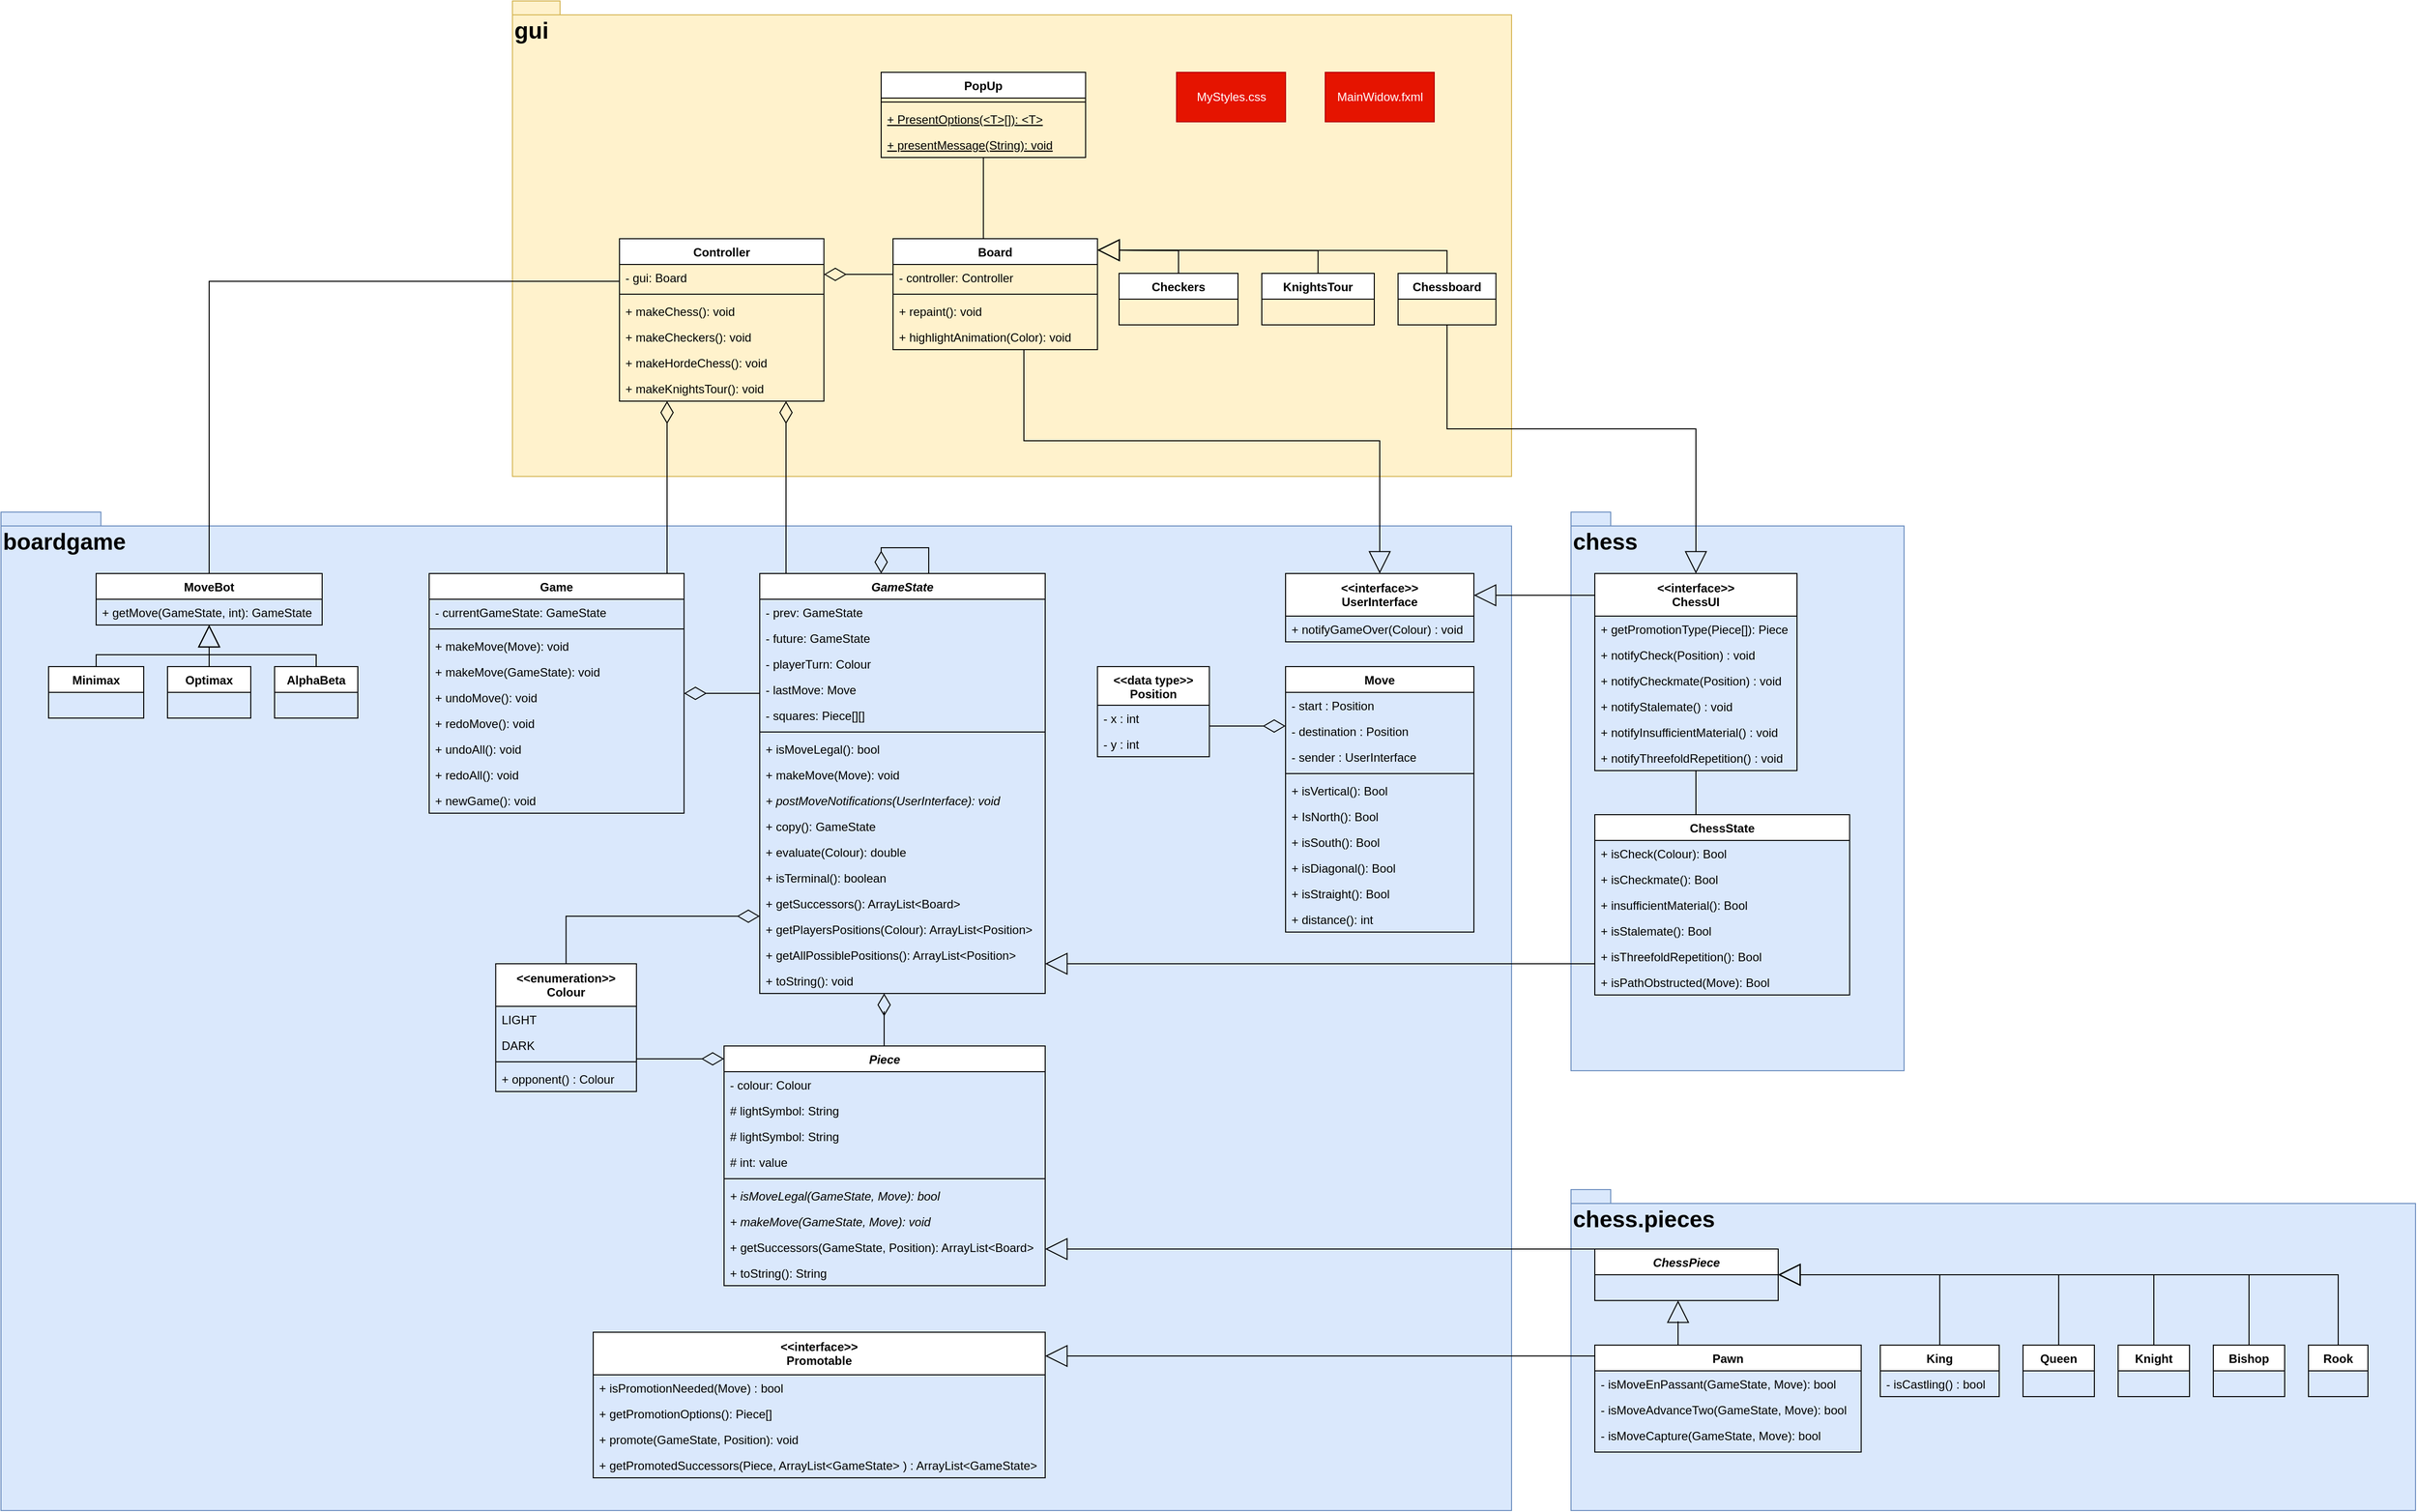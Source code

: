 <mxfile version="13.4.5" type="device"><diagram id="RmqlRYl5a3KpoIlnTrcU" name="Page-1"><mxGraphModel dx="1929" dy="1563" grid="1" gridSize="10" guides="1" tooltips="1" connect="1" arrows="1" fold="1" page="1" pageScale="1" pageWidth="827" pageHeight="1169" math="0" shadow="0"><root><mxCell id="0"/><mxCell id="1" parent="0"/><mxCell id="LB24C9FjDarHOe_F_LBG-1" value="&lt;span style=&quot;font-size: 23px&quot;&gt;gui&lt;/span&gt;" style="shape=folder;fontStyle=1;spacingTop=10;tabWidth=40;tabHeight=14;tabPosition=left;html=1;verticalAlign=top;align=left;fillColor=#fff2cc;strokeColor=#d6b656;" parent="1" vertex="1"><mxGeometry x="2664" y="110" width="1008" height="480" as="geometry"/></mxCell><mxCell id="LB24C9FjDarHOe_F_LBG-2" value="PopUp" style="swimlane;fontStyle=1;align=center;verticalAlign=top;childLayout=stackLayout;horizontal=1;startSize=26;horizontalStack=0;resizeParent=1;resizeParentMax=0;resizeLast=0;collapsible=1;marginBottom=0;" parent="1" vertex="1"><mxGeometry x="3036" y="182" width="206.25" height="86" as="geometry"><mxRectangle x="275" y="390" width="70" height="26" as="alternateBounds"/></mxGeometry></mxCell><mxCell id="LB24C9FjDarHOe_F_LBG-3" value="" style="line;strokeWidth=1;fillColor=none;align=left;verticalAlign=middle;spacingTop=-1;spacingLeft=3;spacingRight=3;rotatable=0;labelPosition=right;points=[];portConstraint=eastwest;" parent="LB24C9FjDarHOe_F_LBG-2" vertex="1"><mxGeometry y="26" width="206.25" height="8" as="geometry"/></mxCell><mxCell id="LB24C9FjDarHOe_F_LBG-4" value="+ PresentOptions(&lt;T&gt;[]): &lt;T&gt;" style="text;strokeColor=none;fillColor=none;align=left;verticalAlign=top;spacingLeft=4;spacingRight=4;overflow=hidden;rotatable=0;points=[[0,0.5],[1,0.5]];portConstraint=eastwest;fontStyle=4" parent="LB24C9FjDarHOe_F_LBG-2" vertex="1"><mxGeometry y="34" width="206.25" height="26" as="geometry"/></mxCell><mxCell id="LB24C9FjDarHOe_F_LBG-5" value="+ presentMessage(String): void" style="text;strokeColor=none;fillColor=none;align=left;verticalAlign=top;spacingLeft=4;spacingRight=4;overflow=hidden;rotatable=0;points=[[0,0.5],[1,0.5]];portConstraint=eastwest;fontStyle=4" parent="LB24C9FjDarHOe_F_LBG-2" vertex="1"><mxGeometry y="60" width="206.25" height="26" as="geometry"/></mxCell><mxCell id="LB24C9FjDarHOe_F_LBG-6" value="Chessboard" style="swimlane;fontStyle=1;align=center;verticalAlign=top;childLayout=stackLayout;horizontal=1;startSize=26;horizontalStack=0;resizeParent=1;resizeParentMax=0;resizeLast=0;collapsible=1;marginBottom=0;" parent="1" vertex="1"><mxGeometry x="3557.5" y="385" width="98.75" height="52" as="geometry"><mxRectangle x="280" y="550" width="60" height="26" as="alternateBounds"/></mxGeometry></mxCell><mxCell id="LB24C9FjDarHOe_F_LBG-7" value="KnightsTour" style="swimlane;fontStyle=1;align=center;verticalAlign=top;childLayout=stackLayout;horizontal=1;startSize=26;horizontalStack=0;resizeParent=1;resizeParentMax=0;resizeLast=0;collapsible=1;marginBottom=0;" parent="1" vertex="1"><mxGeometry x="3420" y="385" width="113.5" height="52" as="geometry"><mxRectangle x="280" y="550" width="60" height="26" as="alternateBounds"/></mxGeometry></mxCell><mxCell id="LB24C9FjDarHOe_F_LBG-8" value="Checkers" style="swimlane;fontStyle=1;align=center;verticalAlign=top;childLayout=stackLayout;horizontal=1;startSize=26;horizontalStack=0;resizeParent=1;resizeParentMax=0;resizeLast=0;collapsible=1;marginBottom=0;" parent="1" vertex="1"><mxGeometry x="3276" y="385" width="120" height="52" as="geometry"><mxRectangle x="280" y="550" width="60" height="26" as="alternateBounds"/></mxGeometry></mxCell><mxCell id="LB24C9FjDarHOe_F_LBG-9" value="&lt;font style=&quot;font-size: 23px&quot;&gt;chess.pieces&lt;br&gt;&lt;/font&gt;" style="shape=folder;fontStyle=1;spacingTop=10;tabWidth=40;tabHeight=14;tabPosition=left;html=1;verticalAlign=top;align=left;fillColor=#dae8fc;strokeColor=#6c8ebf;" parent="1" vertex="1"><mxGeometry x="3732" y="1310" width="852" height="324" as="geometry"/></mxCell><mxCell id="LB24C9FjDarHOe_F_LBG-10" value="&lt;font style=&quot;font-size: 23px&quot;&gt;chess&lt;/font&gt;" style="shape=folder;fontStyle=1;spacingTop=10;tabWidth=40;tabHeight=14;tabPosition=left;html=1;verticalAlign=top;align=left;fillColor=#dae8fc;strokeColor=#6c8ebf;" parent="1" vertex="1"><mxGeometry x="3732" y="626" width="336" height="564" as="geometry"/></mxCell><mxCell id="LB24C9FjDarHOe_F_LBG-11" value="&lt;span style=&quot;font-size: 23px&quot;&gt;boardgame&lt;/span&gt;" style="shape=folder;fontStyle=1;spacingTop=10;tabWidth=40;tabHeight=14;tabPosition=left;html=1;verticalAlign=top;align=left;fillColor=#dae8fc;strokeColor=#6c8ebf;" parent="1" vertex="1"><mxGeometry x="2148" y="626" width="1524" height="1008" as="geometry"/></mxCell><mxCell id="LB24C9FjDarHOe_F_LBG-12" value="&lt;&lt;interface&gt;&gt;&#10;ChessUI" style="swimlane;fontStyle=1;align=center;verticalAlign=top;childLayout=stackLayout;horizontal=1;startSize=43;horizontalStack=0;resizeParent=1;resizeParentMax=0;resizeLast=0;collapsible=1;marginBottom=0;spacing=3;" parent="1" vertex="1"><mxGeometry x="3756" y="688" width="204" height="199" as="geometry"><mxRectangle x="275" y="390" width="70" height="26" as="alternateBounds"/></mxGeometry></mxCell><mxCell id="LB24C9FjDarHOe_F_LBG-13" value="+ getPromotionType(Piece[]): Piece" style="text;strokeColor=none;fillColor=none;align=left;verticalAlign=top;spacingLeft=4;spacingRight=4;overflow=hidden;rotatable=0;points=[[0,0.5],[1,0.5]];portConstraint=eastwest;" parent="LB24C9FjDarHOe_F_LBG-12" vertex="1"><mxGeometry y="43" width="204" height="26" as="geometry"/></mxCell><mxCell id="LB24C9FjDarHOe_F_LBG-14" value="+ notifyCheck(Position) : void" style="text;strokeColor=none;fillColor=none;align=left;verticalAlign=top;spacingLeft=4;spacingRight=4;overflow=hidden;rotatable=0;points=[[0,0.5],[1,0.5]];portConstraint=eastwest;" parent="LB24C9FjDarHOe_F_LBG-12" vertex="1"><mxGeometry y="69" width="204" height="26" as="geometry"/></mxCell><mxCell id="LB24C9FjDarHOe_F_LBG-15" value="+ notifyCheckmate(Position) : void" style="text;strokeColor=none;fillColor=none;align=left;verticalAlign=top;spacingLeft=4;spacingRight=4;overflow=hidden;rotatable=0;points=[[0,0.5],[1,0.5]];portConstraint=eastwest;" parent="LB24C9FjDarHOe_F_LBG-12" vertex="1"><mxGeometry y="95" width="204" height="26" as="geometry"/></mxCell><mxCell id="LB24C9FjDarHOe_F_LBG-16" value="+ notifyStalemate() : void" style="text;strokeColor=none;fillColor=none;align=left;verticalAlign=top;spacingLeft=4;spacingRight=4;overflow=hidden;rotatable=0;points=[[0,0.5],[1,0.5]];portConstraint=eastwest;" parent="LB24C9FjDarHOe_F_LBG-12" vertex="1"><mxGeometry y="121" width="204" height="26" as="geometry"/></mxCell><mxCell id="LB24C9FjDarHOe_F_LBG-17" value="+ notifyInsufficientMaterial() : void" style="text;strokeColor=none;fillColor=none;align=left;verticalAlign=top;spacingLeft=4;spacingRight=4;overflow=hidden;rotatable=0;points=[[0,0.5],[1,0.5]];portConstraint=eastwest;" parent="LB24C9FjDarHOe_F_LBG-12" vertex="1"><mxGeometry y="147" width="204" height="26" as="geometry"/></mxCell><mxCell id="LB24C9FjDarHOe_F_LBG-18" value="+ notifyThreefoldRepetition() : void" style="text;strokeColor=none;fillColor=none;align=left;verticalAlign=top;spacingLeft=4;spacingRight=4;overflow=hidden;rotatable=0;points=[[0,0.5],[1,0.5]];portConstraint=eastwest;" parent="LB24C9FjDarHOe_F_LBG-12" vertex="1"><mxGeometry y="173" width="204" height="26" as="geometry"/></mxCell><mxCell id="LB24C9FjDarHOe_F_LBG-19" value="ChessState" style="swimlane;fontStyle=1;align=center;verticalAlign=top;childLayout=stackLayout;horizontal=1;startSize=26;horizontalStack=0;resizeParent=1;resizeParentMax=0;resizeLast=0;collapsible=1;marginBottom=0;" parent="1" vertex="1"><mxGeometry x="3756" y="931.5" width="257.12" height="182" as="geometry"><mxRectangle x="275" y="500" width="70" height="26" as="alternateBounds"/></mxGeometry></mxCell><mxCell id="LB24C9FjDarHOe_F_LBG-20" value="+ isCheck(Colour): Bool" style="text;strokeColor=none;fillColor=none;align=left;verticalAlign=top;spacingLeft=4;spacingRight=4;overflow=hidden;rotatable=0;points=[[0,0.5],[1,0.5]];portConstraint=eastwest;" parent="LB24C9FjDarHOe_F_LBG-19" vertex="1"><mxGeometry y="26" width="257.12" height="26" as="geometry"/></mxCell><mxCell id="LB24C9FjDarHOe_F_LBG-21" value="+ isCheckmate(): Bool" style="text;strokeColor=none;fillColor=none;align=left;verticalAlign=top;spacingLeft=4;spacingRight=4;overflow=hidden;rotatable=0;points=[[0,0.5],[1,0.5]];portConstraint=eastwest;" parent="LB24C9FjDarHOe_F_LBG-19" vertex="1"><mxGeometry y="52" width="257.12" height="26" as="geometry"/></mxCell><mxCell id="LB24C9FjDarHOe_F_LBG-22" value="+ insufficientMaterial(): Bool" style="text;strokeColor=none;fillColor=none;align=left;verticalAlign=top;spacingLeft=4;spacingRight=4;overflow=hidden;rotatable=0;points=[[0,0.5],[1,0.5]];portConstraint=eastwest;" parent="LB24C9FjDarHOe_F_LBG-19" vertex="1"><mxGeometry y="78" width="257.12" height="26" as="geometry"/></mxCell><mxCell id="LB24C9FjDarHOe_F_LBG-23" value="+ isStalemate(): Bool" style="text;strokeColor=none;fillColor=none;align=left;verticalAlign=top;spacingLeft=4;spacingRight=4;overflow=hidden;rotatable=0;points=[[0,0.5],[1,0.5]];portConstraint=eastwest;" parent="LB24C9FjDarHOe_F_LBG-19" vertex="1"><mxGeometry y="104" width="257.12" height="26" as="geometry"/></mxCell><mxCell id="LB24C9FjDarHOe_F_LBG-24" value="+ isThreefoldRepetition(): Bool" style="text;strokeColor=none;fillColor=none;align=left;verticalAlign=top;spacingLeft=4;spacingRight=4;overflow=hidden;rotatable=0;points=[[0,0.5],[1,0.5]];portConstraint=eastwest;" parent="LB24C9FjDarHOe_F_LBG-19" vertex="1"><mxGeometry y="130" width="257.12" height="26" as="geometry"/></mxCell><mxCell id="LB24C9FjDarHOe_F_LBG-25" value="+ isPathObstructed(Move): Bool" style="text;strokeColor=none;fillColor=none;align=left;verticalAlign=top;spacingLeft=4;spacingRight=4;overflow=hidden;rotatable=0;points=[[0,0.5],[1,0.5]];portConstraint=eastwest;" parent="LB24C9FjDarHOe_F_LBG-19" vertex="1"><mxGeometry y="156" width="257.12" height="26" as="geometry"/></mxCell><mxCell id="LB24C9FjDarHOe_F_LBG-26" value="&lt;&lt;interface&gt;&gt;&#10;UserInterface" style="swimlane;fontStyle=1;align=center;verticalAlign=top;childLayout=stackLayout;horizontal=1;startSize=43;horizontalStack=0;resizeParent=1;resizeParentMax=0;resizeLast=0;collapsible=1;marginBottom=0;spacing=3;" parent="1" vertex="1"><mxGeometry x="3444" y="688" width="190" height="69" as="geometry"><mxRectangle x="275" y="390" width="70" height="26" as="alternateBounds"/></mxGeometry></mxCell><mxCell id="LB24C9FjDarHOe_F_LBG-27" value="+ notifyGameOver(Colour) : void" style="text;strokeColor=none;fillColor=none;align=left;verticalAlign=top;spacingLeft=4;spacingRight=4;overflow=hidden;rotatable=0;points=[[0,0.5],[1,0.5]];portConstraint=eastwest;" parent="LB24C9FjDarHOe_F_LBG-26" vertex="1"><mxGeometry y="43" width="190" height="26" as="geometry"/></mxCell><mxCell id="LB24C9FjDarHOe_F_LBG-28" value="Move" style="swimlane;fontStyle=1;align=center;verticalAlign=top;childLayout=stackLayout;horizontal=1;startSize=26;horizontalStack=0;resizeParent=1;resizeParentMax=0;resizeLast=0;collapsible=1;marginBottom=0;" parent="1" vertex="1"><mxGeometry x="3444" y="782" width="190" height="268" as="geometry"><mxRectangle x="275" y="390" width="70" height="26" as="alternateBounds"/></mxGeometry></mxCell><mxCell id="LB24C9FjDarHOe_F_LBG-29" value="- start : Position" style="text;strokeColor=none;fillColor=none;align=left;verticalAlign=top;spacingLeft=4;spacingRight=4;overflow=hidden;rotatable=0;points=[[0,0.5],[1,0.5]];portConstraint=eastwest;" parent="LB24C9FjDarHOe_F_LBG-28" vertex="1"><mxGeometry y="26" width="190" height="26" as="geometry"/></mxCell><mxCell id="LB24C9FjDarHOe_F_LBG-30" value="- destination : Position" style="text;strokeColor=none;fillColor=none;align=left;verticalAlign=top;spacingLeft=4;spacingRight=4;overflow=hidden;rotatable=0;points=[[0,0.5],[1,0.5]];portConstraint=eastwest;" parent="LB24C9FjDarHOe_F_LBG-28" vertex="1"><mxGeometry y="52" width="190" height="26" as="geometry"/></mxCell><mxCell id="LB24C9FjDarHOe_F_LBG-31" value="- sender : UserInterface" style="text;strokeColor=none;fillColor=none;align=left;verticalAlign=top;spacingLeft=4;spacingRight=4;overflow=hidden;rotatable=0;points=[[0,0.5],[1,0.5]];portConstraint=eastwest;" parent="LB24C9FjDarHOe_F_LBG-28" vertex="1"><mxGeometry y="78" width="190" height="26" as="geometry"/></mxCell><mxCell id="LB24C9FjDarHOe_F_LBG-32" value="" style="line;strokeWidth=1;fillColor=none;align=left;verticalAlign=middle;spacingTop=-1;spacingLeft=3;spacingRight=3;rotatable=0;labelPosition=right;points=[];portConstraint=eastwest;" parent="LB24C9FjDarHOe_F_LBG-28" vertex="1"><mxGeometry y="104" width="190" height="8" as="geometry"/></mxCell><mxCell id="LB24C9FjDarHOe_F_LBG-33" value="+ isVertical(): Bool" style="text;strokeColor=none;fillColor=none;align=left;verticalAlign=top;spacingLeft=4;spacingRight=4;overflow=hidden;rotatable=0;points=[[0,0.5],[1,0.5]];portConstraint=eastwest;" parent="LB24C9FjDarHOe_F_LBG-28" vertex="1"><mxGeometry y="112" width="190" height="26" as="geometry"/></mxCell><mxCell id="LB24C9FjDarHOe_F_LBG-34" value="+ IsNorth(): Bool" style="text;strokeColor=none;fillColor=none;align=left;verticalAlign=top;spacingLeft=4;spacingRight=4;overflow=hidden;rotatable=0;points=[[0,0.5],[1,0.5]];portConstraint=eastwest;" parent="LB24C9FjDarHOe_F_LBG-28" vertex="1"><mxGeometry y="138" width="190" height="26" as="geometry"/></mxCell><mxCell id="LB24C9FjDarHOe_F_LBG-35" value="+ isSouth(): Bool" style="text;strokeColor=none;fillColor=none;align=left;verticalAlign=top;spacingLeft=4;spacingRight=4;overflow=hidden;rotatable=0;points=[[0,0.5],[1,0.5]];portConstraint=eastwest;" parent="LB24C9FjDarHOe_F_LBG-28" vertex="1"><mxGeometry y="164" width="190" height="26" as="geometry"/></mxCell><mxCell id="LB24C9FjDarHOe_F_LBG-36" value="+ isDiagonal(): Bool" style="text;strokeColor=none;fillColor=none;align=left;verticalAlign=top;spacingLeft=4;spacingRight=4;overflow=hidden;rotatable=0;points=[[0,0.5],[1,0.5]];portConstraint=eastwest;" parent="LB24C9FjDarHOe_F_LBG-28" vertex="1"><mxGeometry y="190" width="190" height="26" as="geometry"/></mxCell><mxCell id="LB24C9FjDarHOe_F_LBG-37" value="+ isStraight(): Bool" style="text;strokeColor=none;fillColor=none;align=left;verticalAlign=top;spacingLeft=4;spacingRight=4;overflow=hidden;rotatable=0;points=[[0,0.5],[1,0.5]];portConstraint=eastwest;" parent="LB24C9FjDarHOe_F_LBG-28" vertex="1"><mxGeometry y="216" width="190" height="26" as="geometry"/></mxCell><mxCell id="LB24C9FjDarHOe_F_LBG-38" value="+ distance(): int" style="text;strokeColor=none;fillColor=none;align=left;verticalAlign=top;spacingLeft=4;spacingRight=4;overflow=hidden;rotatable=0;points=[[0,0.5],[1,0.5]];portConstraint=eastwest;" parent="LB24C9FjDarHOe_F_LBG-28" vertex="1"><mxGeometry y="242" width="190" height="26" as="geometry"/></mxCell><mxCell id="LB24C9FjDarHOe_F_LBG-39" value="Game" style="swimlane;fontStyle=1;align=center;verticalAlign=top;childLayout=stackLayout;horizontal=1;startSize=26;horizontalStack=0;resizeParent=1;resizeParentMax=0;resizeLast=0;collapsible=1;marginBottom=0;" parent="1" vertex="1"><mxGeometry x="2580" y="688" width="257.12" height="242" as="geometry"><mxRectangle x="275" y="500" width="70" height="26" as="alternateBounds"/></mxGeometry></mxCell><mxCell id="LB24C9FjDarHOe_F_LBG-40" value="- currentGameState: GameState" style="text;strokeColor=none;fillColor=none;align=left;verticalAlign=top;spacingLeft=4;spacingRight=4;overflow=hidden;rotatable=0;points=[[0,0.5],[1,0.5]];portConstraint=eastwest;" parent="LB24C9FjDarHOe_F_LBG-39" vertex="1"><mxGeometry y="26" width="257.12" height="26" as="geometry"/></mxCell><mxCell id="LB24C9FjDarHOe_F_LBG-41" value="" style="line;strokeWidth=1;fillColor=none;align=left;verticalAlign=middle;spacingTop=-1;spacingLeft=3;spacingRight=3;rotatable=0;labelPosition=right;points=[];portConstraint=eastwest;" parent="LB24C9FjDarHOe_F_LBG-39" vertex="1"><mxGeometry y="52" width="257.12" height="8" as="geometry"/></mxCell><mxCell id="LB24C9FjDarHOe_F_LBG-42" value="+ makeMove(Move): void" style="text;strokeColor=none;fillColor=none;align=left;verticalAlign=top;spacingLeft=4;spacingRight=4;overflow=hidden;rotatable=0;points=[[0,0.5],[1,0.5]];portConstraint=eastwest;" parent="LB24C9FjDarHOe_F_LBG-39" vertex="1"><mxGeometry y="60" width="257.12" height="26" as="geometry"/></mxCell><mxCell id="LB24C9FjDarHOe_F_LBG-43" value="+ makeMove(GameState): void" style="text;strokeColor=none;fillColor=none;align=left;verticalAlign=top;spacingLeft=4;spacingRight=4;overflow=hidden;rotatable=0;points=[[0,0.5],[1,0.5]];portConstraint=eastwest;" parent="LB24C9FjDarHOe_F_LBG-39" vertex="1"><mxGeometry y="86" width="257.12" height="26" as="geometry"/></mxCell><mxCell id="LB24C9FjDarHOe_F_LBG-44" value="+ undoMove(): void" style="text;strokeColor=none;fillColor=none;align=left;verticalAlign=top;spacingLeft=4;spacingRight=4;overflow=hidden;rotatable=0;points=[[0,0.5],[1,0.5]];portConstraint=eastwest;" parent="LB24C9FjDarHOe_F_LBG-39" vertex="1"><mxGeometry y="112" width="257.12" height="26" as="geometry"/></mxCell><mxCell id="LB24C9FjDarHOe_F_LBG-45" value="+ redoMove(): void" style="text;strokeColor=none;fillColor=none;align=left;verticalAlign=top;spacingLeft=4;spacingRight=4;overflow=hidden;rotatable=0;points=[[0,0.5],[1,0.5]];portConstraint=eastwest;" parent="LB24C9FjDarHOe_F_LBG-39" vertex="1"><mxGeometry y="138" width="257.12" height="26" as="geometry"/></mxCell><mxCell id="LB24C9FjDarHOe_F_LBG-46" value="+ undoAll(): void" style="text;strokeColor=none;fillColor=none;align=left;verticalAlign=top;spacingLeft=4;spacingRight=4;overflow=hidden;rotatable=0;points=[[0,0.5],[1,0.5]];portConstraint=eastwest;" parent="LB24C9FjDarHOe_F_LBG-39" vertex="1"><mxGeometry y="164" width="257.12" height="26" as="geometry"/></mxCell><mxCell id="LB24C9FjDarHOe_F_LBG-47" value="+ redoAll(): void" style="text;strokeColor=none;fillColor=none;align=left;verticalAlign=top;spacingLeft=4;spacingRight=4;overflow=hidden;rotatable=0;points=[[0,0.5],[1,0.5]];portConstraint=eastwest;" parent="LB24C9FjDarHOe_F_LBG-39" vertex="1"><mxGeometry y="190" width="257.12" height="26" as="geometry"/></mxCell><mxCell id="LB24C9FjDarHOe_F_LBG-48" value="+ newGame(): void" style="text;strokeColor=none;fillColor=none;align=left;verticalAlign=top;spacingLeft=4;spacingRight=4;overflow=hidden;rotatable=0;points=[[0,0.5],[1,0.5]];portConstraint=eastwest;" parent="LB24C9FjDarHOe_F_LBG-39" vertex="1"><mxGeometry y="216" width="257.12" height="26" as="geometry"/></mxCell><mxCell id="LB24C9FjDarHOe_F_LBG-49" value="Controller" style="swimlane;fontStyle=1;align=center;verticalAlign=top;childLayout=stackLayout;horizontal=1;startSize=26;horizontalStack=0;resizeParent=1;resizeParentMax=0;resizeLast=0;collapsible=1;marginBottom=0;" parent="1" vertex="1"><mxGeometry x="2772" y="350" width="206.25" height="164" as="geometry"><mxRectangle x="275" y="390" width="70" height="26" as="alternateBounds"/></mxGeometry></mxCell><mxCell id="LB24C9FjDarHOe_F_LBG-50" value="- gui: Board" style="text;strokeColor=none;fillColor=none;align=left;verticalAlign=top;spacingLeft=4;spacingRight=4;overflow=hidden;rotatable=0;points=[[0,0.5],[1,0.5]];portConstraint=eastwest;" parent="LB24C9FjDarHOe_F_LBG-49" vertex="1"><mxGeometry y="26" width="206.25" height="26" as="geometry"/></mxCell><mxCell id="LB24C9FjDarHOe_F_LBG-51" value="" style="line;strokeWidth=1;fillColor=none;align=left;verticalAlign=middle;spacingTop=-1;spacingLeft=3;spacingRight=3;rotatable=0;labelPosition=right;points=[];portConstraint=eastwest;" parent="LB24C9FjDarHOe_F_LBG-49" vertex="1"><mxGeometry y="52" width="206.25" height="8" as="geometry"/></mxCell><mxCell id="LB24C9FjDarHOe_F_LBG-52" value="+ makeChess(): void" style="text;strokeColor=none;fillColor=none;align=left;verticalAlign=top;spacingLeft=4;spacingRight=4;overflow=hidden;rotatable=0;points=[[0,0.5],[1,0.5]];portConstraint=eastwest;" parent="LB24C9FjDarHOe_F_LBG-49" vertex="1"><mxGeometry y="60" width="206.25" height="26" as="geometry"/></mxCell><mxCell id="LB24C9FjDarHOe_F_LBG-53" value="+ makeCheckers(): void" style="text;strokeColor=none;fillColor=none;align=left;verticalAlign=top;spacingLeft=4;spacingRight=4;overflow=hidden;rotatable=0;points=[[0,0.5],[1,0.5]];portConstraint=eastwest;" parent="LB24C9FjDarHOe_F_LBG-49" vertex="1"><mxGeometry y="86" width="206.25" height="26" as="geometry"/></mxCell><mxCell id="LB24C9FjDarHOe_F_LBG-54" value="+ makeHordeChess(): void" style="text;strokeColor=none;fillColor=none;align=left;verticalAlign=top;spacingLeft=4;spacingRight=4;overflow=hidden;rotatable=0;points=[[0,0.5],[1,0.5]];portConstraint=eastwest;" parent="LB24C9FjDarHOe_F_LBG-49" vertex="1"><mxGeometry y="112" width="206.25" height="26" as="geometry"/></mxCell><mxCell id="LB24C9FjDarHOe_F_LBG-55" value="+ makeKnightsTour(): void" style="text;strokeColor=none;fillColor=none;align=left;verticalAlign=top;spacingLeft=4;spacingRight=4;overflow=hidden;rotatable=0;points=[[0,0.5],[1,0.5]];portConstraint=eastwest;" parent="LB24C9FjDarHOe_F_LBG-49" vertex="1"><mxGeometry y="138" width="206.25" height="26" as="geometry"/></mxCell><mxCell id="LB24C9FjDarHOe_F_LBG-56" value="Board" style="swimlane;fontStyle=1;align=center;verticalAlign=top;childLayout=stackLayout;horizontal=1;startSize=26;horizontalStack=0;resizeParent=1;resizeParentMax=0;resizeLast=0;collapsible=1;marginBottom=0;" parent="1" vertex="1"><mxGeometry x="3048" y="350" width="206.25" height="112" as="geometry"><mxRectangle x="275" y="390" width="70" height="26" as="alternateBounds"/></mxGeometry></mxCell><mxCell id="LB24C9FjDarHOe_F_LBG-57" value="- controller: Controller" style="text;strokeColor=none;fillColor=none;align=left;verticalAlign=top;spacingLeft=4;spacingRight=4;overflow=hidden;rotatable=0;points=[[0,0.5],[1,0.5]];portConstraint=eastwest;" parent="LB24C9FjDarHOe_F_LBG-56" vertex="1"><mxGeometry y="26" width="206.25" height="26" as="geometry"/></mxCell><mxCell id="LB24C9FjDarHOe_F_LBG-58" value="" style="line;strokeWidth=1;fillColor=none;align=left;verticalAlign=middle;spacingTop=-1;spacingLeft=3;spacingRight=3;rotatable=0;labelPosition=right;points=[];portConstraint=eastwest;" parent="LB24C9FjDarHOe_F_LBG-56" vertex="1"><mxGeometry y="52" width="206.25" height="8" as="geometry"/></mxCell><mxCell id="LB24C9FjDarHOe_F_LBG-59" value="+ repaint(): void" style="text;strokeColor=none;fillColor=none;align=left;verticalAlign=top;spacingLeft=4;spacingRight=4;overflow=hidden;rotatable=0;points=[[0,0.5],[1,0.5]];portConstraint=eastwest;" parent="LB24C9FjDarHOe_F_LBG-56" vertex="1"><mxGeometry y="60" width="206.25" height="26" as="geometry"/></mxCell><mxCell id="LB24C9FjDarHOe_F_LBG-60" value="+ highlightAnimation(Color): void" style="text;strokeColor=none;fillColor=none;align=left;verticalAlign=top;spacingLeft=4;spacingRight=4;overflow=hidden;rotatable=0;points=[[0,0.5],[1,0.5]];portConstraint=eastwest;" parent="LB24C9FjDarHOe_F_LBG-56" vertex="1"><mxGeometry y="86" width="206.25" height="26" as="geometry"/></mxCell><mxCell id="LB24C9FjDarHOe_F_LBG-61" style="edgeStyle=orthogonalEdgeStyle;rounded=0;orthogonalLoop=1;jettySize=auto;html=1;endArrow=none;endFill=0;strokeWidth=1;endSize=20;startArrow=diamondThin;startFill=0;startSize=20;" parent="1" source="LB24C9FjDarHOe_F_LBG-39" target="LB24C9FjDarHOe_F_LBG-62" edge="1"><mxGeometry relative="1" as="geometry"><Array as="points"><mxPoint x="2880" y="809"/><mxPoint x="2880" y="809"/></Array></mxGeometry></mxCell><mxCell id="LB24C9FjDarHOe_F_LBG-62" value="GameState" style="swimlane;fontStyle=3;align=center;verticalAlign=top;childLayout=stackLayout;horizontal=1;startSize=26;horizontalStack=0;resizeParent=1;resizeParentMax=0;resizeLast=0;collapsible=1;marginBottom=0;" parent="1" vertex="1"><mxGeometry x="2913.5" y="688" width="288" height="424" as="geometry"><mxRectangle x="275" y="500" width="70" height="26" as="alternateBounds"/></mxGeometry></mxCell><mxCell id="LB24C9FjDarHOe_F_LBG-63" value="- prev: GameState" style="text;strokeColor=none;fillColor=none;align=left;verticalAlign=top;spacingLeft=4;spacingRight=4;overflow=hidden;rotatable=0;points=[[0,0.5],[1,0.5]];portConstraint=eastwest;" parent="LB24C9FjDarHOe_F_LBG-62" vertex="1"><mxGeometry y="26" width="288" height="26" as="geometry"/></mxCell><mxCell id="LB24C9FjDarHOe_F_LBG-64" value="- future: GameState" style="text;strokeColor=none;fillColor=none;align=left;verticalAlign=top;spacingLeft=4;spacingRight=4;overflow=hidden;rotatable=0;points=[[0,0.5],[1,0.5]];portConstraint=eastwest;" parent="LB24C9FjDarHOe_F_LBG-62" vertex="1"><mxGeometry y="52" width="288" height="26" as="geometry"/></mxCell><mxCell id="LB24C9FjDarHOe_F_LBG-65" value="- playerTurn: Colour" style="text;strokeColor=none;fillColor=none;align=left;verticalAlign=top;spacingLeft=4;spacingRight=4;overflow=hidden;rotatable=0;points=[[0,0.5],[1,0.5]];portConstraint=eastwest;" parent="LB24C9FjDarHOe_F_LBG-62" vertex="1"><mxGeometry y="78" width="288" height="26" as="geometry"/></mxCell><mxCell id="LB24C9FjDarHOe_F_LBG-66" value="- lastMove: Move" style="text;strokeColor=none;fillColor=none;align=left;verticalAlign=top;spacingLeft=4;spacingRight=4;overflow=hidden;rotatable=0;points=[[0,0.5],[1,0.5]];portConstraint=eastwest;" parent="LB24C9FjDarHOe_F_LBG-62" vertex="1"><mxGeometry y="104" width="288" height="26" as="geometry"/></mxCell><mxCell id="LB24C9FjDarHOe_F_LBG-67" value="- squares: Piece[][]" style="text;strokeColor=none;fillColor=none;align=left;verticalAlign=top;spacingLeft=4;spacingRight=4;overflow=hidden;rotatable=0;points=[[0,0.5],[1,0.5]];portConstraint=eastwest;" parent="LB24C9FjDarHOe_F_LBG-62" vertex="1"><mxGeometry y="130" width="288" height="26" as="geometry"/></mxCell><mxCell id="LB24C9FjDarHOe_F_LBG-68" value="" style="line;strokeWidth=1;fillColor=none;align=left;verticalAlign=middle;spacingTop=-1;spacingLeft=3;spacingRight=3;rotatable=0;labelPosition=right;points=[];portConstraint=eastwest;" parent="LB24C9FjDarHOe_F_LBG-62" vertex="1"><mxGeometry y="156" width="288" height="8" as="geometry"/></mxCell><mxCell id="LB24C9FjDarHOe_F_LBG-69" value="+ isMoveLegal(): bool" style="text;strokeColor=none;fillColor=none;align=left;verticalAlign=top;spacingLeft=4;spacingRight=4;overflow=hidden;rotatable=0;points=[[0,0.5],[1,0.5]];portConstraint=eastwest;" parent="LB24C9FjDarHOe_F_LBG-62" vertex="1"><mxGeometry y="164" width="288" height="26" as="geometry"/></mxCell><mxCell id="LB24C9FjDarHOe_F_LBG-70" value="+ makeMove(Move): void" style="text;strokeColor=none;fillColor=none;align=left;verticalAlign=top;spacingLeft=4;spacingRight=4;overflow=hidden;rotatable=0;points=[[0,0.5],[1,0.5]];portConstraint=eastwest;" parent="LB24C9FjDarHOe_F_LBG-62" vertex="1"><mxGeometry y="190" width="288" height="26" as="geometry"/></mxCell><mxCell id="LB24C9FjDarHOe_F_LBG-71" value="+ postMoveNotifications(UserInterface): void" style="text;strokeColor=none;fillColor=none;align=left;verticalAlign=top;spacingLeft=4;spacingRight=4;overflow=hidden;rotatable=0;points=[[0,0.5],[1,0.5]];portConstraint=eastwest;fontStyle=2" parent="LB24C9FjDarHOe_F_LBG-62" vertex="1"><mxGeometry y="216" width="288" height="26" as="geometry"/></mxCell><mxCell id="LB24C9FjDarHOe_F_LBG-72" value="+ copy(): GameState" style="text;strokeColor=none;fillColor=none;align=left;verticalAlign=top;spacingLeft=4;spacingRight=4;overflow=hidden;rotatable=0;points=[[0,0.5],[1,0.5]];portConstraint=eastwest;" parent="LB24C9FjDarHOe_F_LBG-62" vertex="1"><mxGeometry y="242" width="288" height="26" as="geometry"/></mxCell><mxCell id="LB24C9FjDarHOe_F_LBG-73" value="+ evaluate(Colour): double" style="text;strokeColor=none;fillColor=none;align=left;verticalAlign=top;spacingLeft=4;spacingRight=4;overflow=hidden;rotatable=0;points=[[0,0.5],[1,0.5]];portConstraint=eastwest;" parent="LB24C9FjDarHOe_F_LBG-62" vertex="1"><mxGeometry y="268" width="288" height="26" as="geometry"/></mxCell><mxCell id="LB24C9FjDarHOe_F_LBG-74" value="+ isTerminal(): boolean" style="text;strokeColor=none;fillColor=none;align=left;verticalAlign=top;spacingLeft=4;spacingRight=4;overflow=hidden;rotatable=0;points=[[0,0.5],[1,0.5]];portConstraint=eastwest;" parent="LB24C9FjDarHOe_F_LBG-62" vertex="1"><mxGeometry y="294" width="288" height="26" as="geometry"/></mxCell><mxCell id="LB24C9FjDarHOe_F_LBG-75" value="+ getSuccessors(): ArrayList&lt;Board&gt;" style="text;strokeColor=none;fillColor=none;align=left;verticalAlign=top;spacingLeft=4;spacingRight=4;overflow=hidden;rotatable=0;points=[[0,0.5],[1,0.5]];portConstraint=eastwest;" parent="LB24C9FjDarHOe_F_LBG-62" vertex="1"><mxGeometry y="320" width="288" height="26" as="geometry"/></mxCell><mxCell id="LB24C9FjDarHOe_F_LBG-76" value="+ getPlayersPositions(Colour): ArrayList&lt;Position&gt;" style="text;strokeColor=none;fillColor=none;align=left;verticalAlign=top;spacingLeft=4;spacingRight=4;overflow=hidden;rotatable=0;points=[[0,0.5],[1,0.5]];portConstraint=eastwest;" parent="LB24C9FjDarHOe_F_LBG-62" vertex="1"><mxGeometry y="346" width="288" height="26" as="geometry"/></mxCell><mxCell id="LB24C9FjDarHOe_F_LBG-77" value="+ getAllPossiblePositions(): ArrayList&lt;Position&gt;" style="text;strokeColor=none;fillColor=none;align=left;verticalAlign=top;spacingLeft=4;spacingRight=4;overflow=hidden;rotatable=0;points=[[0,0.5],[1,0.5]];portConstraint=eastwest;" parent="LB24C9FjDarHOe_F_LBG-62" vertex="1"><mxGeometry y="372" width="288" height="26" as="geometry"/></mxCell><mxCell id="LB24C9FjDarHOe_F_LBG-78" value="+ toString(): void" style="text;strokeColor=none;fillColor=none;align=left;verticalAlign=top;spacingLeft=4;spacingRight=4;overflow=hidden;rotatable=0;points=[[0,0.5],[1,0.5]];portConstraint=eastwest;" parent="LB24C9FjDarHOe_F_LBG-62" vertex="1"><mxGeometry y="398" width="288" height="26" as="geometry"/></mxCell><mxCell id="LB24C9FjDarHOe_F_LBG-82" value="MoveBot" style="swimlane;fontStyle=1;align=center;verticalAlign=top;childLayout=stackLayout;horizontal=1;startSize=26;horizontalStack=0;resizeParent=1;resizeParentMax=0;resizeLast=0;collapsible=1;marginBottom=0;" parent="1" vertex="1"><mxGeometry x="2244" y="688" width="228" height="52" as="geometry"><mxRectangle x="280" y="550" width="60" height="26" as="alternateBounds"/></mxGeometry></mxCell><mxCell id="LB24C9FjDarHOe_F_LBG-83" value="+ getMove(GameState, int): GameState" style="text;strokeColor=none;fillColor=none;align=left;verticalAlign=top;spacingLeft=4;spacingRight=4;overflow=hidden;rotatable=0;points=[[0,0.5],[1,0.5]];portConstraint=eastwest;" parent="LB24C9FjDarHOe_F_LBG-82" vertex="1"><mxGeometry y="26" width="228" height="26" as="geometry"/></mxCell><mxCell id="LB24C9FjDarHOe_F_LBG-84" style="edgeStyle=orthogonalEdgeStyle;rounded=0;orthogonalLoop=1;jettySize=auto;html=1;startArrow=none;startFill=0;startSize=20;endArrow=none;endFill=0;endSize=20;strokeWidth=1;" parent="1" source="LB24C9FjDarHOe_F_LBG-19" target="LB24C9FjDarHOe_F_LBG-12" edge="1"><mxGeometry relative="1" as="geometry"><Array as="points"><mxPoint x="3858" y="917"/><mxPoint x="3858" y="917"/></Array></mxGeometry></mxCell><mxCell id="LB24C9FjDarHOe_F_LBG-85" value="Piece" style="swimlane;fontStyle=3;align=center;verticalAlign=top;childLayout=stackLayout;horizontal=1;startSize=26;horizontalStack=0;resizeParent=1;resizeParentMax=0;resizeLast=0;collapsible=1;marginBottom=0;" parent="1" vertex="1"><mxGeometry x="2877.5" y="1165" width="324" height="242" as="geometry"><mxRectangle x="280" y="550" width="60" height="26" as="alternateBounds"/></mxGeometry></mxCell><mxCell id="LB24C9FjDarHOe_F_LBG-86" value="- colour: Colour" style="text;strokeColor=none;fillColor=none;align=left;verticalAlign=top;spacingLeft=4;spacingRight=4;overflow=hidden;rotatable=0;points=[[0,0.5],[1,0.5]];portConstraint=eastwest;" parent="LB24C9FjDarHOe_F_LBG-85" vertex="1"><mxGeometry y="26" width="324" height="26" as="geometry"/></mxCell><mxCell id="LB24C9FjDarHOe_F_LBG-87" value="# lightSymbol: String" style="text;strokeColor=none;fillColor=none;align=left;verticalAlign=top;spacingLeft=4;spacingRight=4;overflow=hidden;rotatable=0;points=[[0,0.5],[1,0.5]];portConstraint=eastwest;" parent="LB24C9FjDarHOe_F_LBG-85" vertex="1"><mxGeometry y="52" width="324" height="26" as="geometry"/></mxCell><mxCell id="LB24C9FjDarHOe_F_LBG-88" value="# lightSymbol: String" style="text;strokeColor=none;fillColor=none;align=left;verticalAlign=top;spacingLeft=4;spacingRight=4;overflow=hidden;rotatable=0;points=[[0,0.5],[1,0.5]];portConstraint=eastwest;" parent="LB24C9FjDarHOe_F_LBG-85" vertex="1"><mxGeometry y="78" width="324" height="26" as="geometry"/></mxCell><mxCell id="LB24C9FjDarHOe_F_LBG-89" value="# int: value" style="text;strokeColor=none;fillColor=none;align=left;verticalAlign=top;spacingLeft=4;spacingRight=4;overflow=hidden;rotatable=0;points=[[0,0.5],[1,0.5]];portConstraint=eastwest;" parent="LB24C9FjDarHOe_F_LBG-85" vertex="1"><mxGeometry y="104" width="324" height="26" as="geometry"/></mxCell><mxCell id="LB24C9FjDarHOe_F_LBG-90" value="" style="line;strokeWidth=1;fillColor=none;align=left;verticalAlign=middle;spacingTop=-1;spacingLeft=3;spacingRight=3;rotatable=0;labelPosition=right;points=[];portConstraint=eastwest;" parent="LB24C9FjDarHOe_F_LBG-85" vertex="1"><mxGeometry y="130" width="324" height="8" as="geometry"/></mxCell><mxCell id="LB24C9FjDarHOe_F_LBG-91" value="+ isMoveLegal(GameState, Move): bool" style="text;strokeColor=none;fillColor=none;align=left;verticalAlign=top;spacingLeft=4;spacingRight=4;overflow=hidden;rotatable=0;points=[[0,0.5],[1,0.5]];portConstraint=eastwest;fontStyle=2" parent="LB24C9FjDarHOe_F_LBG-85" vertex="1"><mxGeometry y="138" width="324" height="26" as="geometry"/></mxCell><mxCell id="LB24C9FjDarHOe_F_LBG-92" value="+ makeMove(GameState, Move): void" style="text;strokeColor=none;fillColor=none;align=left;verticalAlign=top;spacingLeft=4;spacingRight=4;overflow=hidden;rotatable=0;points=[[0,0.5],[1,0.5]];portConstraint=eastwest;fontStyle=2" parent="LB24C9FjDarHOe_F_LBG-85" vertex="1"><mxGeometry y="164" width="324" height="26" as="geometry"/></mxCell><mxCell id="LB24C9FjDarHOe_F_LBG-93" value="+ getSuccessors(GameState, Position): ArrayList&lt;Board&gt;" style="text;strokeColor=none;fillColor=none;align=left;verticalAlign=top;spacingLeft=4;spacingRight=4;overflow=hidden;rotatable=0;points=[[0,0.5],[1,0.5]];portConstraint=eastwest;" parent="LB24C9FjDarHOe_F_LBG-85" vertex="1"><mxGeometry y="190" width="324" height="26" as="geometry"/></mxCell><mxCell id="LB24C9FjDarHOe_F_LBG-94" value="+ toString(): String" style="text;strokeColor=none;fillColor=none;align=left;verticalAlign=top;spacingLeft=4;spacingRight=4;overflow=hidden;rotatable=0;points=[[0,0.5],[1,0.5]];portConstraint=eastwest;fontStyle=0" parent="LB24C9FjDarHOe_F_LBG-85" vertex="1"><mxGeometry y="216" width="324" height="26" as="geometry"/></mxCell><mxCell id="LB24C9FjDarHOe_F_LBG-95" value="Minimax" style="swimlane;fontStyle=1;align=center;verticalAlign=top;childLayout=stackLayout;horizontal=1;startSize=26;horizontalStack=0;resizeParent=1;resizeParentMax=0;resizeLast=0;collapsible=1;marginBottom=0;" parent="1" vertex="1"><mxGeometry x="2196" y="782" width="96" height="52" as="geometry"><mxRectangle x="280" y="550" width="60" height="26" as="alternateBounds"/></mxGeometry></mxCell><mxCell id="LB24C9FjDarHOe_F_LBG-96" value="Optimax" style="swimlane;fontStyle=1;align=center;verticalAlign=top;childLayout=stackLayout;horizontal=1;startSize=26;horizontalStack=0;resizeParent=1;resizeParentMax=0;resizeLast=0;collapsible=1;marginBottom=0;" parent="1" vertex="1"><mxGeometry x="2316" y="782" width="84" height="52" as="geometry"><mxRectangle x="280" y="550" width="60" height="26" as="alternateBounds"/></mxGeometry></mxCell><mxCell id="LB24C9FjDarHOe_F_LBG-97" value="AlphaBeta" style="swimlane;fontStyle=1;align=center;verticalAlign=top;childLayout=stackLayout;horizontal=1;startSize=26;horizontalStack=0;resizeParent=1;resizeParentMax=0;resizeLast=0;collapsible=1;marginBottom=0;" parent="1" vertex="1"><mxGeometry x="2424" y="782" width="84" height="52" as="geometry"><mxRectangle x="280" y="550" width="60" height="26" as="alternateBounds"/></mxGeometry></mxCell><mxCell id="LB24C9FjDarHOe_F_LBG-98" value="&lt;&lt;interface&gt;&gt;&#10;Promotable" style="swimlane;fontStyle=1;align=center;verticalAlign=top;childLayout=stackLayout;horizontal=1;startSize=43;horizontalStack=0;resizeParent=1;resizeParentMax=0;resizeLast=0;collapsible=1;marginBottom=0;spacing=3;" parent="1" vertex="1"><mxGeometry x="2745.5" y="1454" width="456" height="147" as="geometry"><mxRectangle x="275" y="390" width="70" height="26" as="alternateBounds"/></mxGeometry></mxCell><mxCell id="LB24C9FjDarHOe_F_LBG-99" value="+ isPromotionNeeded(Move) : bool" style="text;strokeColor=none;fillColor=none;align=left;verticalAlign=top;spacingLeft=4;spacingRight=4;overflow=hidden;rotatable=0;points=[[0,0.5],[1,0.5]];portConstraint=eastwest;" parent="LB24C9FjDarHOe_F_LBG-98" vertex="1"><mxGeometry y="43" width="456" height="26" as="geometry"/></mxCell><mxCell id="LB24C9FjDarHOe_F_LBG-100" value="+ getPromotionOptions(): Piece[]" style="text;strokeColor=none;fillColor=none;align=left;verticalAlign=top;spacingLeft=4;spacingRight=4;overflow=hidden;rotatable=0;points=[[0,0.5],[1,0.5]];portConstraint=eastwest;" parent="LB24C9FjDarHOe_F_LBG-98" vertex="1"><mxGeometry y="69" width="456" height="26" as="geometry"/></mxCell><mxCell id="LB24C9FjDarHOe_F_LBG-101" value="+ promote(GameState, Position): void" style="text;strokeColor=none;fillColor=none;align=left;verticalAlign=top;spacingLeft=4;spacingRight=4;overflow=hidden;rotatable=0;points=[[0,0.5],[1,0.5]];portConstraint=eastwest;" parent="LB24C9FjDarHOe_F_LBG-98" vertex="1"><mxGeometry y="95" width="456" height="26" as="geometry"/></mxCell><mxCell id="LB24C9FjDarHOe_F_LBG-102" value="+ getPromotedSuccessors(Piece, ArrayList&lt;GameState&gt; ) : ArrayList&lt;GameState&gt;" style="text;strokeColor=none;fillColor=none;align=left;verticalAlign=top;spacingLeft=4;spacingRight=4;overflow=hidden;rotatable=0;points=[[0,0.5],[1,0.5]];portConstraint=eastwest;" parent="LB24C9FjDarHOe_F_LBG-98" vertex="1"><mxGeometry y="121" width="456" height="26" as="geometry"/></mxCell><mxCell id="LB24C9FjDarHOe_F_LBG-103" value="&lt;&lt;enumeration&gt;&gt;&#10;Colour" style="swimlane;fontStyle=1;align=center;verticalAlign=top;childLayout=stackLayout;horizontal=1;startSize=43;horizontalStack=0;resizeParent=1;resizeParentMax=0;resizeLast=0;collapsible=1;marginBottom=0;spacing=3;" parent="1" vertex="1"><mxGeometry x="2647.12" y="1082" width="142" height="129" as="geometry"><mxRectangle x="275" y="390" width="70" height="26" as="alternateBounds"/></mxGeometry></mxCell><mxCell id="LB24C9FjDarHOe_F_LBG-104" value="LIGHT" style="text;align=left;verticalAlign=top;spacingLeft=4;spacingRight=4;overflow=hidden;rotatable=0;points=[[0,0.5],[1,0.5]];portConstraint=eastwest;labelBackgroundColor=none;labelBorderColor=none;" parent="LB24C9FjDarHOe_F_LBG-103" vertex="1"><mxGeometry y="43" width="142" height="26" as="geometry"/></mxCell><mxCell id="LB24C9FjDarHOe_F_LBG-105" value="DARK" style="text;strokeColor=none;fillColor=none;align=left;verticalAlign=top;spacingLeft=4;spacingRight=4;overflow=hidden;rotatable=0;points=[[0,0.5],[1,0.5]];portConstraint=eastwest;" parent="LB24C9FjDarHOe_F_LBG-103" vertex="1"><mxGeometry y="69" width="142" height="26" as="geometry"/></mxCell><mxCell id="LB24C9FjDarHOe_F_LBG-106" value="" style="line;strokeWidth=1;fillColor=none;align=left;verticalAlign=middle;spacingTop=-1;spacingLeft=3;spacingRight=3;rotatable=0;labelPosition=right;points=[];portConstraint=eastwest;" parent="LB24C9FjDarHOe_F_LBG-103" vertex="1"><mxGeometry y="95" width="142" height="8" as="geometry"/></mxCell><mxCell id="LB24C9FjDarHOe_F_LBG-107" value="+ opponent() : Colour" style="text;strokeColor=none;fillColor=none;align=left;verticalAlign=top;spacingLeft=4;spacingRight=4;overflow=hidden;rotatable=0;points=[[0,0.5],[1,0.5]];portConstraint=eastwest;" parent="LB24C9FjDarHOe_F_LBG-103" vertex="1"><mxGeometry y="103" width="142" height="26" as="geometry"/></mxCell><mxCell id="LB24C9FjDarHOe_F_LBG-108" style="edgeStyle=orthogonalEdgeStyle;rounded=0;orthogonalLoop=1;jettySize=auto;html=1;endArrow=none;endFill=0;strokeWidth=1;endSize=20;startArrow=diamondThin;startFill=0;startSize=20;entryX=0.5;entryY=0;entryDx=0;entryDy=0;" parent="1" source="LB24C9FjDarHOe_F_LBG-62" target="LB24C9FjDarHOe_F_LBG-103" edge="1"><mxGeometry relative="1" as="geometry"><mxPoint x="2925.5" y="998" as="sourcePoint"/><mxPoint x="2626" y="998" as="targetPoint"/><Array as="points"><mxPoint x="2718" y="1034"/></Array></mxGeometry></mxCell><mxCell id="LB24C9FjDarHOe_F_LBG-109" style="edgeStyle=orthogonalEdgeStyle;rounded=0;orthogonalLoop=1;jettySize=auto;html=1;endArrow=none;endFill=0;strokeWidth=1;endSize=20;startArrow=diamondThin;startFill=0;startSize=20;" parent="1" source="LB24C9FjDarHOe_F_LBG-85" target="LB24C9FjDarHOe_F_LBG-103" edge="1"><mxGeometry relative="1" as="geometry"><mxPoint x="2925.5" y="1046.0" as="sourcePoint"/><mxPoint x="2730.12" y="1094" as="targetPoint"/><Array as="points"><mxPoint x="2832" y="1178"/><mxPoint x="2832" y="1178"/></Array></mxGeometry></mxCell><mxCell id="LB24C9FjDarHOe_F_LBG-110" style="edgeStyle=orthogonalEdgeStyle;rounded=0;orthogonalLoop=1;jettySize=auto;html=1;endArrow=none;endFill=0;strokeWidth=1;endSize=20;startArrow=block;startFill=0;startSize=20;" parent="1" source="LB24C9FjDarHOe_F_LBG-98" target="LB24C9FjDarHOe_F_LBG-139" edge="1"><mxGeometry relative="1" as="geometry"><mxPoint x="2889.5" y="1190" as="sourcePoint"/><mxPoint x="2801.12" y="1190" as="targetPoint"/><Array as="points"><mxPoint x="3300" y="1478"/><mxPoint x="3300" y="1478"/></Array></mxGeometry></mxCell><mxCell id="LB24C9FjDarHOe_F_LBG-111" style="edgeStyle=orthogonalEdgeStyle;rounded=0;orthogonalLoop=1;jettySize=auto;html=1;endArrow=none;endFill=0;strokeWidth=1;endSize=20;startArrow=block;startFill=0;startSize=20;" parent="1" source="LB24C9FjDarHOe_F_LBG-138" target="LB24C9FjDarHOe_F_LBG-139" edge="1"><mxGeometry relative="1" as="geometry"><mxPoint x="3573.5" y="1695" as="sourcePoint"/><mxPoint x="3768" y="1695" as="targetPoint"/><Array as="points"><mxPoint x="3840" y="1443"/><mxPoint x="3840" y="1443"/></Array></mxGeometry></mxCell><mxCell id="LB24C9FjDarHOe_F_LBG-112" style="edgeStyle=orthogonalEdgeStyle;rounded=0;orthogonalLoop=1;jettySize=auto;html=1;endArrow=none;endFill=0;strokeWidth=1;endSize=20;startArrow=block;startFill=0;startSize=20;entryX=0.5;entryY=0;entryDx=0;entryDy=0;" parent="1" source="LB24C9FjDarHOe_F_LBG-138" target="LB24C9FjDarHOe_F_LBG-143" edge="1"><mxGeometry relative="1" as="geometry"><mxPoint x="3860.5" y="1434" as="sourcePoint"/><mxPoint x="3860.5" y="1671" as="targetPoint"/><Array as="points"/></mxGeometry></mxCell><mxCell id="LB24C9FjDarHOe_F_LBG-113" style="edgeStyle=orthogonalEdgeStyle;rounded=0;orthogonalLoop=1;jettySize=auto;html=1;endArrow=none;endFill=0;strokeWidth=1;endSize=20;startArrow=block;startFill=0;startSize=20;entryX=0.5;entryY=0;entryDx=0;entryDy=0;" parent="1" source="LB24C9FjDarHOe_F_LBG-138" target="LB24C9FjDarHOe_F_LBG-145" edge="1"><mxGeometry relative="1" as="geometry"><mxPoint x="3872.5" y="1446" as="sourcePoint"/><mxPoint x="4188" y="1587" as="targetPoint"/><Array as="points"/></mxGeometry></mxCell><mxCell id="LB24C9FjDarHOe_F_LBG-114" style="edgeStyle=orthogonalEdgeStyle;rounded=0;orthogonalLoop=1;jettySize=auto;html=1;endArrow=none;endFill=0;strokeWidth=1;endSize=20;startArrow=block;startFill=0;startSize=20;entryX=0.5;entryY=0;entryDx=0;entryDy=0;" parent="1" source="LB24C9FjDarHOe_F_LBG-138" target="LB24C9FjDarHOe_F_LBG-146" edge="1"><mxGeometry relative="1" as="geometry"><mxPoint x="3953" y="1408" as="sourcePoint"/><mxPoint x="4236" y="1671" as="targetPoint"/><Array as="points"/></mxGeometry></mxCell><mxCell id="LB24C9FjDarHOe_F_LBG-115" style="edgeStyle=orthogonalEdgeStyle;rounded=0;orthogonalLoop=1;jettySize=auto;html=1;endArrow=none;endFill=0;strokeWidth=1;endSize=20;startArrow=block;startFill=0;startSize=20;entryX=0.5;entryY=0;entryDx=0;entryDy=0;" parent="1" source="LB24C9FjDarHOe_F_LBG-138" target="LB24C9FjDarHOe_F_LBG-147" edge="1"><mxGeometry relative="1" as="geometry"><mxPoint x="3953" y="1408" as="sourcePoint"/><mxPoint x="4332" y="1671" as="targetPoint"/><Array as="points"/></mxGeometry></mxCell><mxCell id="LB24C9FjDarHOe_F_LBG-116" style="edgeStyle=orthogonalEdgeStyle;rounded=0;orthogonalLoop=1;jettySize=auto;html=1;endArrow=none;endFill=0;strokeWidth=1;endSize=20;startArrow=block;startFill=0;startSize=20;entryX=0.5;entryY=0;entryDx=0;entryDy=0;" parent="1" source="LB24C9FjDarHOe_F_LBG-138" target="LB24C9FjDarHOe_F_LBG-148" edge="1"><mxGeometry relative="1" as="geometry"><mxPoint x="3953" y="1408" as="sourcePoint"/><mxPoint x="4428" y="1671" as="targetPoint"/><Array as="points"/></mxGeometry></mxCell><mxCell id="LB24C9FjDarHOe_F_LBG-117" style="edgeStyle=orthogonalEdgeStyle;rounded=0;orthogonalLoop=1;jettySize=auto;html=1;endArrow=none;endFill=0;strokeWidth=1;endSize=20;startArrow=block;startFill=0;startSize=20;" parent="1" source="LB24C9FjDarHOe_F_LBG-62" target="LB24C9FjDarHOe_F_LBG-19" edge="1"><mxGeometry relative="1" as="geometry"><mxPoint x="3300" y="902" as="sourcePoint"/><mxPoint x="3492.059" y="1274" as="targetPoint"/><Array as="points"><mxPoint x="3492" y="1082"/><mxPoint x="3492" y="1082"/></Array></mxGeometry></mxCell><mxCell id="LB24C9FjDarHOe_F_LBG-118" style="edgeStyle=orthogonalEdgeStyle;rounded=0;orthogonalLoop=1;jettySize=auto;html=1;endArrow=none;endFill=0;strokeWidth=1;endSize=20;startArrow=diamondThin;startFill=0;startSize=20;" parent="1" source="LB24C9FjDarHOe_F_LBG-62" target="LB24C9FjDarHOe_F_LBG-85" edge="1"><mxGeometry relative="1" as="geometry"><mxPoint x="2889.5" y="1190" as="sourcePoint"/><mxPoint x="2801.12" y="1190" as="targetPoint"/><Array as="points"><mxPoint x="3039" y="1130"/><mxPoint x="3039" y="1130"/></Array></mxGeometry></mxCell><mxCell id="LB24C9FjDarHOe_F_LBG-119" style="edgeStyle=orthogonalEdgeStyle;rounded=0;orthogonalLoop=1;jettySize=auto;html=1;endArrow=none;endFill=0;strokeWidth=1;endSize=20;startArrow=diamondThin;startFill=0;startSize=20;" parent="1" source="LB24C9FjDarHOe_F_LBG-62" target="LB24C9FjDarHOe_F_LBG-62" edge="1"><mxGeometry relative="1" as="geometry"><mxPoint x="2952" y="638" as="sourcePoint"/><mxPoint x="2994.25" y="668" as="targetPoint"/><Array as="points"><mxPoint x="3036" y="662"/><mxPoint x="3084" y="662"/></Array></mxGeometry></mxCell><mxCell id="LB24C9FjDarHOe_F_LBG-120" style="edgeStyle=orthogonalEdgeStyle;rounded=0;orthogonalLoop=1;jettySize=auto;html=1;endArrow=none;endFill=0;strokeWidth=1;endSize=20;startArrow=block;startFill=0;startSize=20;" parent="1" source="LB24C9FjDarHOe_F_LBG-85" target="LB24C9FjDarHOe_F_LBG-138" edge="1"><mxGeometry relative="1" as="geometry"><mxPoint x="3492.0" y="1229" as="sourcePoint"/><mxPoint x="3492.0" y="1274" as="targetPoint"/><Array as="points"><mxPoint x="3849" y="1382"/></Array></mxGeometry></mxCell><mxCell id="LB24C9FjDarHOe_F_LBG-121" style="edgeStyle=orthogonalEdgeStyle;rounded=0;orthogonalLoop=1;jettySize=auto;html=1;endArrow=none;endFill=0;strokeWidth=1;endSize=20;startArrow=block;startFill=0;startSize=20;" parent="1" source="LB24C9FjDarHOe_F_LBG-26" target="LB24C9FjDarHOe_F_LBG-12" edge="1"><mxGeometry relative="1" as="geometry"><mxPoint x="3420" y="662" as="sourcePoint"/><mxPoint x="3384" y="986" as="targetPoint"/><Array as="points"><mxPoint x="3696" y="710"/><mxPoint x="3696" y="710"/></Array></mxGeometry></mxCell><mxCell id="LB24C9FjDarHOe_F_LBG-122" style="edgeStyle=orthogonalEdgeStyle;rounded=0;orthogonalLoop=1;jettySize=auto;html=1;endArrow=none;endFill=0;strokeWidth=1;endSize=20;startArrow=diamondThin;startFill=0;startSize=20;" parent="1" source="LB24C9FjDarHOe_F_LBG-49" target="LB24C9FjDarHOe_F_LBG-56" edge="1"><mxGeometry relative="1" as="geometry"><mxPoint x="2978.25" y="578" as="sourcePoint"/><mxPoint x="3102.63" y="578" as="targetPoint"/><Array as="points"><mxPoint x="3024" y="386"/><mxPoint x="3024" y="386"/></Array></mxGeometry></mxCell><mxCell id="LB24C9FjDarHOe_F_LBG-123" value="MyStyles.css" style="html=1;fillColor=#e51400;strokeColor=#B20000;fontColor=#ffffff;" parent="1" vertex="1"><mxGeometry x="3334" y="182" width="110" height="50" as="geometry"/></mxCell><mxCell id="LB24C9FjDarHOe_F_LBG-124" value="MainWidow.fxml" style="html=1;fillColor=#e51400;strokeColor=#B20000;fontColor=#ffffff;" parent="1" vertex="1"><mxGeometry x="3484" y="182" width="110" height="50" as="geometry"/></mxCell><mxCell id="LB24C9FjDarHOe_F_LBG-125" style="edgeStyle=orthogonalEdgeStyle;rounded=0;orthogonalLoop=1;jettySize=auto;html=1;endArrow=none;endFill=0;strokeWidth=1;endSize=20;startArrow=block;startFill=0;startSize=20;entryX=0.5;entryY=0;entryDx=0;entryDy=0;" parent="1" target="LB24C9FjDarHOe_F_LBG-8" edge="1"><mxGeometry relative="1" as="geometry"><mxPoint x="3254.25" y="361.5" as="sourcePoint"/><mxPoint x="3173.75" y="636.5" as="targetPoint"/><Array as="points"/></mxGeometry></mxCell><mxCell id="LB24C9FjDarHOe_F_LBG-126" style="edgeStyle=orthogonalEdgeStyle;rounded=0;orthogonalLoop=1;jettySize=auto;html=1;endArrow=none;endFill=0;strokeWidth=1;endSize=20;startArrow=block;startFill=0;startSize=20;entryX=0.5;entryY=0;entryDx=0;entryDy=0;" parent="1" target="LB24C9FjDarHOe_F_LBG-7" edge="1"><mxGeometry relative="1" as="geometry"><mxPoint x="3254.25" y="361.5" as="sourcePoint"/><mxPoint x="3501.25" y="552.5" as="targetPoint"/><Array as="points"/></mxGeometry></mxCell><mxCell id="LB24C9FjDarHOe_F_LBG-127" style="edgeStyle=orthogonalEdgeStyle;rounded=0;orthogonalLoop=1;jettySize=auto;html=1;endArrow=none;endFill=0;strokeWidth=1;endSize=20;startArrow=block;startFill=0;startSize=20;entryX=0.5;entryY=0;entryDx=0;entryDy=0;" parent="1" target="LB24C9FjDarHOe_F_LBG-6" edge="1"><mxGeometry relative="1" as="geometry"><mxPoint x="3254.25" y="361.5" as="sourcePoint"/><mxPoint x="3549.25" y="636.5" as="targetPoint"/><Array as="points"/></mxGeometry></mxCell><mxCell id="LB24C9FjDarHOe_F_LBG-128" style="edgeStyle=orthogonalEdgeStyle;rounded=0;orthogonalLoop=1;jettySize=auto;html=1;endArrow=none;endFill=0;strokeWidth=1;endSize=20;startArrow=block;startFill=0;startSize=20;entryX=0.5;entryY=0;entryDx=0;entryDy=0;" parent="1" source="LB24C9FjDarHOe_F_LBG-82" target="LB24C9FjDarHOe_F_LBG-95" edge="1"><mxGeometry relative="1" as="geometry"><mxPoint x="2436" y="758" as="sourcePoint"/><mxPoint x="2666.5" y="1010" as="targetPoint"/><Array as="points"><mxPoint x="2358" y="770"/><mxPoint x="2244" y="770"/></Array></mxGeometry></mxCell><mxCell id="LB24C9FjDarHOe_F_LBG-129" style="edgeStyle=orthogonalEdgeStyle;rounded=0;orthogonalLoop=1;jettySize=auto;html=1;endArrow=none;endFill=0;strokeWidth=1;endSize=20;startArrow=block;startFill=0;startSize=20;entryX=0.5;entryY=0;entryDx=0;entryDy=0;" parent="1" source="LB24C9FjDarHOe_F_LBG-82" target="LB24C9FjDarHOe_F_LBG-96" edge="1"><mxGeometry relative="1" as="geometry"><mxPoint x="2360.88" y="753.586" as="sourcePoint"/><mxPoint x="2412" y="770" as="targetPoint"/><Array as="points"><mxPoint x="2358" y="770"/><mxPoint x="2358" y="770"/></Array></mxGeometry></mxCell><mxCell id="LB24C9FjDarHOe_F_LBG-130" style="edgeStyle=orthogonalEdgeStyle;rounded=0;orthogonalLoop=1;jettySize=auto;html=1;endArrow=none;endFill=0;strokeWidth=1;endSize=20;startArrow=block;startFill=0;startSize=20;entryX=0.5;entryY=0;entryDx=0;entryDy=0;" parent="1" source="LB24C9FjDarHOe_F_LBG-82" target="LB24C9FjDarHOe_F_LBG-97" edge="1"><mxGeometry relative="1" as="geometry"><mxPoint x="2358" y="746" as="sourcePoint"/><mxPoint x="2370" y="794" as="targetPoint"/><Array as="points"><mxPoint x="2358" y="770"/><mxPoint x="2466" y="770"/></Array></mxGeometry></mxCell><mxCell id="LB24C9FjDarHOe_F_LBG-131" style="edgeStyle=orthogonalEdgeStyle;rounded=0;orthogonalLoop=1;jettySize=auto;html=1;endArrow=none;endFill=0;strokeWidth=1;endSize=20;startArrow=diamondThin;startFill=0;startSize=20;" parent="1" source="LB24C9FjDarHOe_F_LBG-28" target="LB24C9FjDarHOe_F_LBG-132" edge="1"><mxGeometry relative="1" as="geometry"><mxPoint x="3420" y="890" as="sourcePoint"/><mxPoint x="2925.5" y="821" as="targetPoint"/><Array as="points"><mxPoint x="3408" y="842"/><mxPoint x="3408" y="842"/></Array></mxGeometry></mxCell><mxCell id="LB24C9FjDarHOe_F_LBG-132" value="&lt;&lt;data type&gt;&gt;&#10;Position" style="swimlane;fontStyle=1;align=center;verticalAlign=top;childLayout=stackLayout;horizontal=1;startSize=39;horizontalStack=0;resizeParent=1;resizeParentMax=0;resizeLast=0;collapsible=1;marginBottom=0;" parent="1" vertex="1"><mxGeometry x="3254.25" y="782" width="112.88" height="91" as="geometry"><mxRectangle x="275" y="390" width="70" height="26" as="alternateBounds"/></mxGeometry></mxCell><mxCell id="LB24C9FjDarHOe_F_LBG-133" value="- x : int" style="text;strokeColor=none;fillColor=none;align=left;verticalAlign=top;spacingLeft=4;spacingRight=4;overflow=hidden;rotatable=0;points=[[0,0.5],[1,0.5]];portConstraint=eastwest;" parent="LB24C9FjDarHOe_F_LBG-132" vertex="1"><mxGeometry y="39" width="112.88" height="26" as="geometry"/></mxCell><mxCell id="LB24C9FjDarHOe_F_LBG-134" value="- y : int" style="text;strokeColor=none;fillColor=none;align=left;verticalAlign=top;spacingLeft=4;spacingRight=4;overflow=hidden;rotatable=0;points=[[0,0.5],[1,0.5]];portConstraint=eastwest;" parent="LB24C9FjDarHOe_F_LBG-132" vertex="1"><mxGeometry y="65" width="112.88" height="26" as="geometry"/></mxCell><mxCell id="LB24C9FjDarHOe_F_LBG-135" style="edgeStyle=orthogonalEdgeStyle;rounded=0;orthogonalLoop=1;jettySize=auto;html=1;endArrow=none;endFill=0;strokeWidth=1;endSize=20;startArrow=diamondThin;startFill=0;startSize=20;" parent="1" source="LB24C9FjDarHOe_F_LBG-49" target="LB24C9FjDarHOe_F_LBG-39" edge="1"><mxGeometry relative="1" as="geometry"><mxPoint x="2801.12" y="821" as="sourcePoint"/><mxPoint x="2925.5" y="821" as="targetPoint"/><Array as="points"><mxPoint x="2820" y="566"/><mxPoint x="2820" y="566"/></Array></mxGeometry></mxCell><mxCell id="LB24C9FjDarHOe_F_LBG-136" style="edgeStyle=orthogonalEdgeStyle;rounded=0;orthogonalLoop=1;jettySize=auto;html=1;endArrow=none;endFill=0;strokeWidth=1;endSize=20;startArrow=diamondThin;startFill=0;startSize=20;" parent="1" source="LB24C9FjDarHOe_F_LBG-49" target="LB24C9FjDarHOe_F_LBG-62" edge="1"><mxGeometry relative="1" as="geometry"><mxPoint x="2887.167" y="448" as="sourcePoint"/><mxPoint x="2672.56" y="700.0" as="targetPoint"/><Array as="points"><mxPoint x="2940" y="566"/><mxPoint x="2940" y="566"/></Array></mxGeometry></mxCell><mxCell id="LB24C9FjDarHOe_F_LBG-137" style="edgeStyle=orthogonalEdgeStyle;rounded=0;orthogonalLoop=1;jettySize=auto;html=1;endArrow=none;endFill=0;strokeWidth=1;endSize=20;startArrow=none;startFill=0;startSize=20;" parent="1" source="LB24C9FjDarHOe_F_LBG-49" target="LB24C9FjDarHOe_F_LBG-82" edge="1"><mxGeometry relative="1" as="geometry"><mxPoint x="2849.12" y="821" as="sourcePoint"/><mxPoint x="2925.5" y="821" as="targetPoint"/><Array as="points"><mxPoint x="2358" y="393"/></Array></mxGeometry></mxCell><mxCell id="LB24C9FjDarHOe_F_LBG-138" value="ChessPiece" style="swimlane;fontStyle=3;align=center;verticalAlign=top;childLayout=stackLayout;horizontal=1;startSize=26;horizontalStack=0;resizeParent=1;resizeParentMax=0;resizeLast=0;collapsible=1;marginBottom=0;" parent="1" vertex="1"><mxGeometry x="3756" y="1370" width="185" height="52" as="geometry"><mxRectangle x="280" y="550" width="60" height="26" as="alternateBounds"/></mxGeometry></mxCell><mxCell id="LB24C9FjDarHOe_F_LBG-139" value="Pawn" style="swimlane;fontStyle=1;align=center;verticalAlign=top;childLayout=stackLayout;horizontal=1;startSize=26;horizontalStack=0;resizeParent=1;resizeParentMax=0;resizeLast=0;collapsible=1;marginBottom=0;" parent="1" vertex="1"><mxGeometry x="3756" y="1467" width="268.75" height="108" as="geometry"><mxRectangle x="280" y="550" width="60" height="26" as="alternateBounds"/></mxGeometry></mxCell><mxCell id="LB24C9FjDarHOe_F_LBG-140" value="- isMoveEnPassant(GameState, Move): bool" style="text;strokeColor=none;fillColor=none;align=left;verticalAlign=top;spacingLeft=4;spacingRight=4;overflow=hidden;rotatable=0;points=[[0,0.5],[1,0.5]];portConstraint=eastwest;" parent="LB24C9FjDarHOe_F_LBG-139" vertex="1"><mxGeometry y="26" width="268.75" height="26" as="geometry"/></mxCell><mxCell id="LB24C9FjDarHOe_F_LBG-141" value="- isMoveAdvanceTwo(GameState, Move): bool" style="text;strokeColor=none;fillColor=none;align=left;verticalAlign=top;spacingLeft=4;spacingRight=4;overflow=hidden;rotatable=0;points=[[0,0.5],[1,0.5]];portConstraint=eastwest;" parent="LB24C9FjDarHOe_F_LBG-139" vertex="1"><mxGeometry y="52" width="268.75" height="26" as="geometry"/></mxCell><mxCell id="LB24C9FjDarHOe_F_LBG-142" value="- isMoveCapture(GameState, Move): bool" style="text;strokeColor=none;fillColor=none;align=left;verticalAlign=top;spacingLeft=4;spacingRight=4;overflow=hidden;rotatable=0;points=[[0,0.5],[1,0.5]];portConstraint=eastwest;" parent="LB24C9FjDarHOe_F_LBG-139" vertex="1"><mxGeometry y="78" width="268.75" height="30" as="geometry"/></mxCell><mxCell id="LB24C9FjDarHOe_F_LBG-143" value="King" style="swimlane;fontStyle=1;align=center;verticalAlign=top;childLayout=stackLayout;horizontal=1;startSize=26;horizontalStack=0;resizeParent=1;resizeParentMax=0;resizeLast=0;collapsible=1;marginBottom=0;" parent="1" vertex="1"><mxGeometry x="4044" y="1467" width="120" height="52" as="geometry"><mxRectangle x="280" y="550" width="60" height="26" as="alternateBounds"/></mxGeometry></mxCell><mxCell id="LB24C9FjDarHOe_F_LBG-144" value="- isCastling() : bool" style="text;strokeColor=none;fillColor=none;align=left;verticalAlign=top;spacingLeft=4;spacingRight=4;overflow=hidden;rotatable=0;points=[[0,0.5],[1,0.5]];portConstraint=eastwest;" parent="LB24C9FjDarHOe_F_LBG-143" vertex="1"><mxGeometry y="26" width="120" height="26" as="geometry"/></mxCell><mxCell id="LB24C9FjDarHOe_F_LBG-145" value="Queen" style="swimlane;fontStyle=1;align=center;verticalAlign=top;childLayout=stackLayout;horizontal=1;startSize=26;horizontalStack=0;resizeParent=1;resizeParentMax=0;resizeLast=0;collapsible=1;marginBottom=0;" parent="1" vertex="1"><mxGeometry x="4188" y="1467" width="72" height="52" as="geometry"><mxRectangle x="280" y="550" width="60" height="26" as="alternateBounds"/></mxGeometry></mxCell><mxCell id="LB24C9FjDarHOe_F_LBG-146" value="Knight" style="swimlane;fontStyle=1;align=center;verticalAlign=top;childLayout=stackLayout;horizontal=1;startSize=26;horizontalStack=0;resizeParent=1;resizeParentMax=0;resizeLast=0;collapsible=1;marginBottom=0;" parent="1" vertex="1"><mxGeometry x="4284" y="1467" width="72" height="52" as="geometry"><mxRectangle x="280" y="550" width="60" height="26" as="alternateBounds"/></mxGeometry></mxCell><mxCell id="LB24C9FjDarHOe_F_LBG-147" value="Bishop" style="swimlane;fontStyle=1;align=center;verticalAlign=top;childLayout=stackLayout;horizontal=1;startSize=26;horizontalStack=0;resizeParent=1;resizeParentMax=0;resizeLast=0;collapsible=1;marginBottom=0;" parent="1" vertex="1"><mxGeometry x="4380" y="1467" width="72" height="52" as="geometry"><mxRectangle x="280" y="550" width="60" height="26" as="alternateBounds"/></mxGeometry></mxCell><mxCell id="LB24C9FjDarHOe_F_LBG-148" value="Rook" style="swimlane;fontStyle=1;align=center;verticalAlign=top;childLayout=stackLayout;horizontal=1;startSize=26;horizontalStack=0;resizeParent=1;resizeParentMax=0;resizeLast=0;collapsible=1;marginBottom=0;" parent="1" vertex="1"><mxGeometry x="4476" y="1467" width="60" height="52" as="geometry"><mxRectangle x="280" y="550" width="60" height="26" as="alternateBounds"/></mxGeometry></mxCell><mxCell id="LB24C9FjDarHOe_F_LBG-149" style="edgeStyle=orthogonalEdgeStyle;rounded=0;orthogonalLoop=1;jettySize=auto;html=1;endArrow=block;endFill=0;strokeWidth=1;endSize=20;startArrow=none;startFill=0;startSize=20;" parent="1" source="LB24C9FjDarHOe_F_LBG-6" target="LB24C9FjDarHOe_F_LBG-12" edge="1"><mxGeometry relative="1" as="geometry"><mxPoint x="3646" y="722" as="sourcePoint"/><mxPoint x="3768" y="722" as="targetPoint"/><Array as="points"><mxPoint x="3607" y="542"/><mxPoint x="3858" y="542"/></Array></mxGeometry></mxCell><mxCell id="LB24C9FjDarHOe_F_LBG-150" style="edgeStyle=orthogonalEdgeStyle;rounded=0;orthogonalLoop=1;jettySize=auto;html=1;endArrow=none;endFill=0;strokeWidth=1;endSize=20;startArrow=none;startFill=0;startSize=20;" parent="1" source="LB24C9FjDarHOe_F_LBG-2" target="LB24C9FjDarHOe_F_LBG-56" edge="1"><mxGeometry relative="1" as="geometry"><mxPoint x="2990.25" y="398.0" as="sourcePoint"/><mxPoint x="3060" y="398.0" as="targetPoint"/><Array as="points"><mxPoint x="3139" y="326"/><mxPoint x="3139" y="326"/></Array></mxGeometry></mxCell><mxCell id="LB24C9FjDarHOe_F_LBG-151" style="edgeStyle=orthogonalEdgeStyle;rounded=0;orthogonalLoop=1;jettySize=auto;html=1;endArrow=none;endFill=0;strokeWidth=1;endSize=20;startArrow=block;startFill=0;startSize=20;" parent="1" source="LB24C9FjDarHOe_F_LBG-26" target="LB24C9FjDarHOe_F_LBG-56" edge="1"><mxGeometry relative="1" as="geometry"><mxPoint x="3696" y="448" as="sourcePoint"/><mxPoint x="3870" y="700" as="targetPoint"/><Array as="points"><mxPoint x="3539" y="554"/><mxPoint x="3180" y="554"/></Array></mxGeometry></mxCell></root></mxGraphModel></diagram></mxfile>